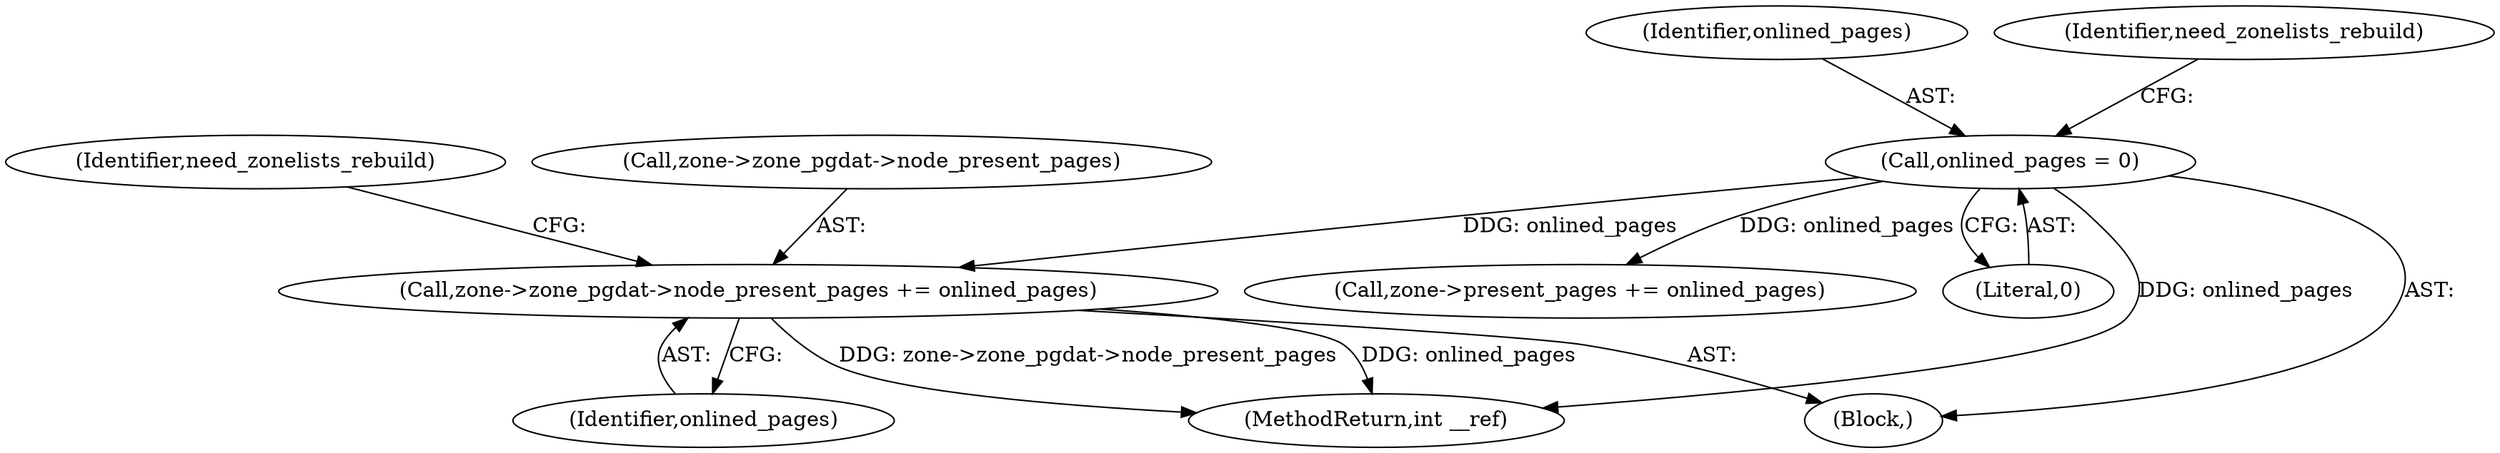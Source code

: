 digraph "0_linux_08dff7b7d629807dbb1f398c68dd9cd58dd657a1@pointer" {
"1000211" [label="(Call,zone->zone_pgdat->node_present_pages += onlined_pages)"];
"1000107" [label="(Call,onlined_pages = 0)"];
"1000219" [label="(Identifier,need_zonelists_rebuild)"];
"1000107" [label="(Call,onlined_pages = 0)"];
"1000206" [label="(Call,zone->present_pages += onlined_pages)"];
"1000109" [label="(Literal,0)"];
"1000108" [label="(Identifier,onlined_pages)"];
"1000217" [label="(Identifier,onlined_pages)"];
"1000212" [label="(Call,zone->zone_pgdat->node_present_pages)"];
"1000211" [label="(Call,zone->zone_pgdat->node_present_pages += onlined_pages)"];
"1000105" [label="(Block,)"];
"1000113" [label="(Identifier,need_zonelists_rebuild)"];
"1000253" [label="(MethodReturn,int __ref)"];
"1000211" -> "1000105"  [label="AST: "];
"1000211" -> "1000217"  [label="CFG: "];
"1000212" -> "1000211"  [label="AST: "];
"1000217" -> "1000211"  [label="AST: "];
"1000219" -> "1000211"  [label="CFG: "];
"1000211" -> "1000253"  [label="DDG: onlined_pages"];
"1000211" -> "1000253"  [label="DDG: zone->zone_pgdat->node_present_pages"];
"1000107" -> "1000211"  [label="DDG: onlined_pages"];
"1000107" -> "1000105"  [label="AST: "];
"1000107" -> "1000109"  [label="CFG: "];
"1000108" -> "1000107"  [label="AST: "];
"1000109" -> "1000107"  [label="AST: "];
"1000113" -> "1000107"  [label="CFG: "];
"1000107" -> "1000253"  [label="DDG: onlined_pages"];
"1000107" -> "1000206"  [label="DDG: onlined_pages"];
}
